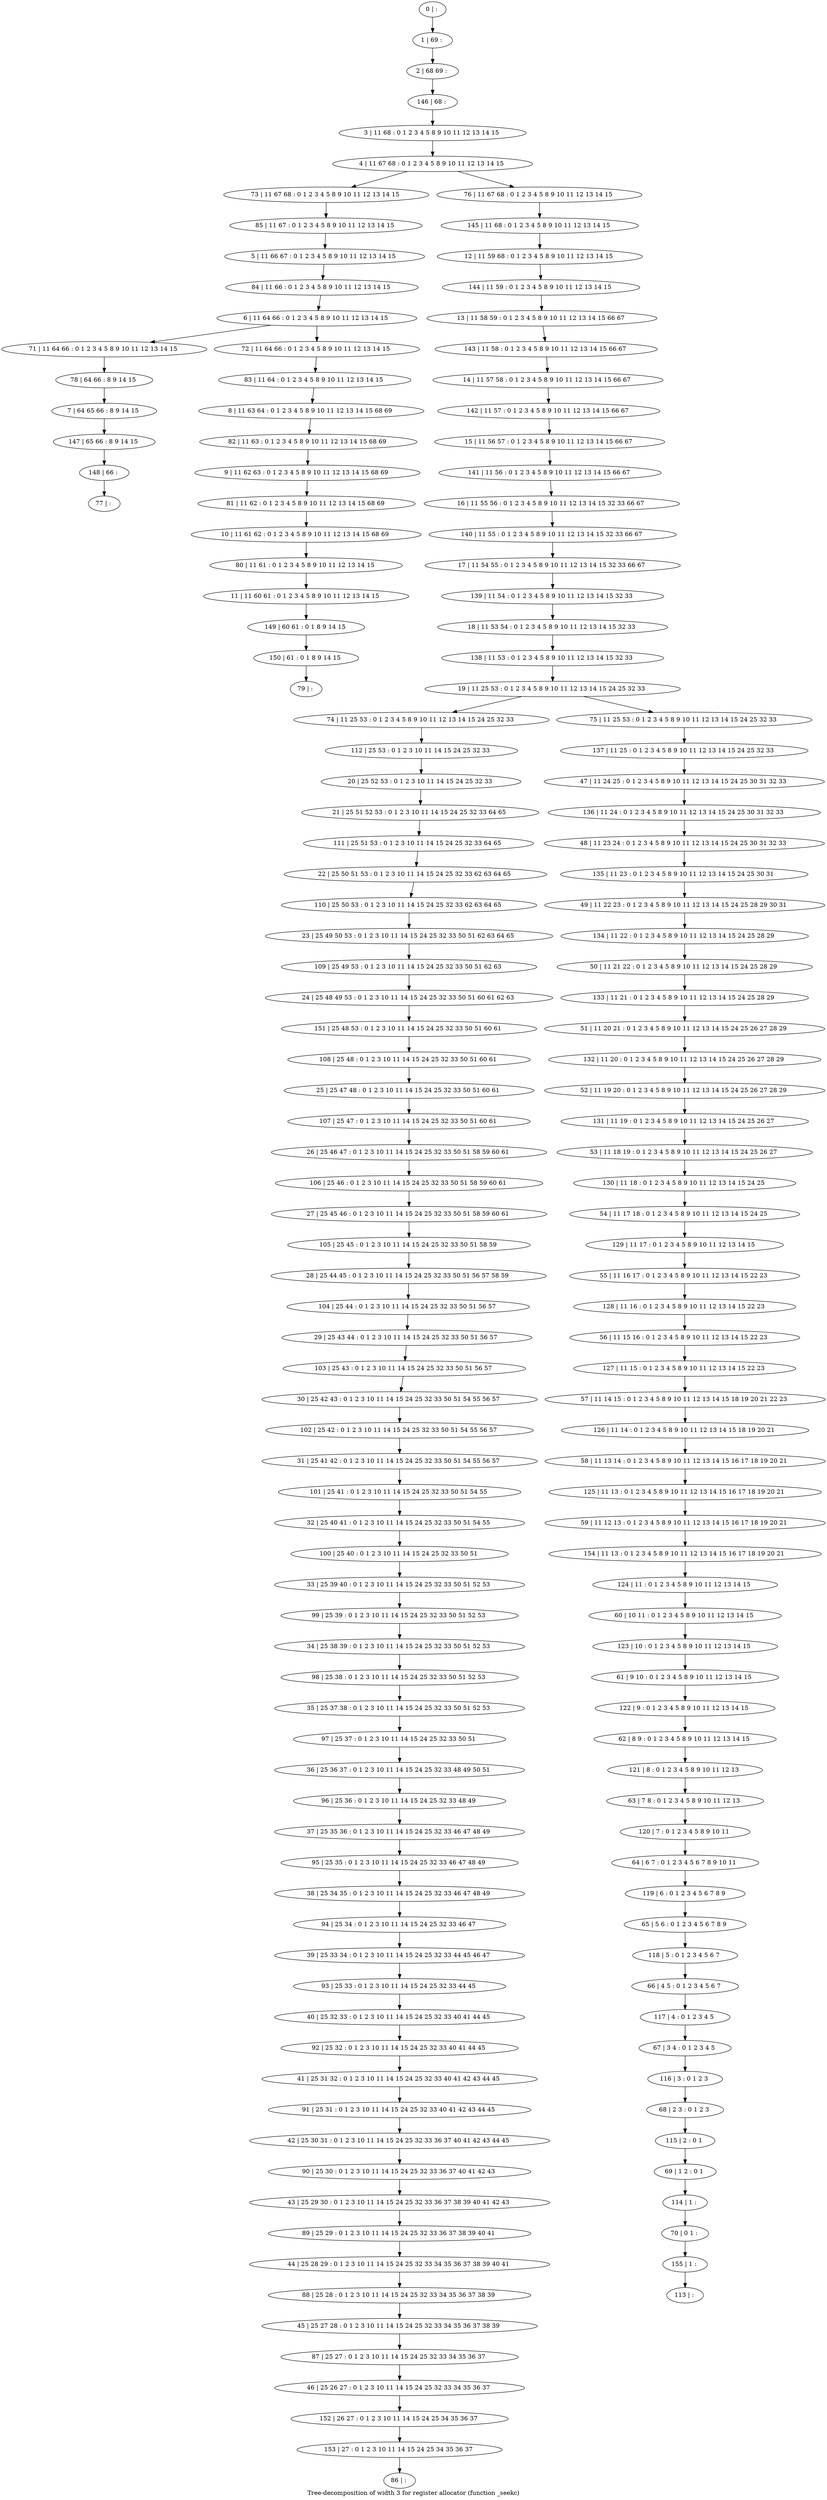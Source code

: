 digraph G {
graph [label="Tree-decomposition of width 3 for register allocator (function _seekc)"]
0[label="0 | : "];
1[label="1 | 69 : "];
2[label="2 | 68 69 : "];
3[label="3 | 11 68 : 0 1 2 3 4 5 8 9 10 11 12 13 14 15 "];
4[label="4 | 11 67 68 : 0 1 2 3 4 5 8 9 10 11 12 13 14 15 "];
5[label="5 | 11 66 67 : 0 1 2 3 4 5 8 9 10 11 12 13 14 15 "];
6[label="6 | 11 64 66 : 0 1 2 3 4 5 8 9 10 11 12 13 14 15 "];
7[label="7 | 64 65 66 : 8 9 14 15 "];
8[label="8 | 11 63 64 : 0 1 2 3 4 5 8 9 10 11 12 13 14 15 68 69 "];
9[label="9 | 11 62 63 : 0 1 2 3 4 5 8 9 10 11 12 13 14 15 68 69 "];
10[label="10 | 11 61 62 : 0 1 2 3 4 5 8 9 10 11 12 13 14 15 68 69 "];
11[label="11 | 11 60 61 : 0 1 2 3 4 5 8 9 10 11 12 13 14 15 "];
12[label="12 | 11 59 68 : 0 1 2 3 4 5 8 9 10 11 12 13 14 15 "];
13[label="13 | 11 58 59 : 0 1 2 3 4 5 8 9 10 11 12 13 14 15 66 67 "];
14[label="14 | 11 57 58 : 0 1 2 3 4 5 8 9 10 11 12 13 14 15 66 67 "];
15[label="15 | 11 56 57 : 0 1 2 3 4 5 8 9 10 11 12 13 14 15 66 67 "];
16[label="16 | 11 55 56 : 0 1 2 3 4 5 8 9 10 11 12 13 14 15 32 33 66 67 "];
17[label="17 | 11 54 55 : 0 1 2 3 4 5 8 9 10 11 12 13 14 15 32 33 66 67 "];
18[label="18 | 11 53 54 : 0 1 2 3 4 5 8 9 10 11 12 13 14 15 32 33 "];
19[label="19 | 11 25 53 : 0 1 2 3 4 5 8 9 10 11 12 13 14 15 24 25 32 33 "];
20[label="20 | 25 52 53 : 0 1 2 3 10 11 14 15 24 25 32 33 "];
21[label="21 | 25 51 52 53 : 0 1 2 3 10 11 14 15 24 25 32 33 64 65 "];
22[label="22 | 25 50 51 53 : 0 1 2 3 10 11 14 15 24 25 32 33 62 63 64 65 "];
23[label="23 | 25 49 50 53 : 0 1 2 3 10 11 14 15 24 25 32 33 50 51 62 63 64 65 "];
24[label="24 | 25 48 49 53 : 0 1 2 3 10 11 14 15 24 25 32 33 50 51 60 61 62 63 "];
25[label="25 | 25 47 48 : 0 1 2 3 10 11 14 15 24 25 32 33 50 51 60 61 "];
26[label="26 | 25 46 47 : 0 1 2 3 10 11 14 15 24 25 32 33 50 51 58 59 60 61 "];
27[label="27 | 25 45 46 : 0 1 2 3 10 11 14 15 24 25 32 33 50 51 58 59 60 61 "];
28[label="28 | 25 44 45 : 0 1 2 3 10 11 14 15 24 25 32 33 50 51 56 57 58 59 "];
29[label="29 | 25 43 44 : 0 1 2 3 10 11 14 15 24 25 32 33 50 51 56 57 "];
30[label="30 | 25 42 43 : 0 1 2 3 10 11 14 15 24 25 32 33 50 51 54 55 56 57 "];
31[label="31 | 25 41 42 : 0 1 2 3 10 11 14 15 24 25 32 33 50 51 54 55 56 57 "];
32[label="32 | 25 40 41 : 0 1 2 3 10 11 14 15 24 25 32 33 50 51 54 55 "];
33[label="33 | 25 39 40 : 0 1 2 3 10 11 14 15 24 25 32 33 50 51 52 53 "];
34[label="34 | 25 38 39 : 0 1 2 3 10 11 14 15 24 25 32 33 50 51 52 53 "];
35[label="35 | 25 37 38 : 0 1 2 3 10 11 14 15 24 25 32 33 50 51 52 53 "];
36[label="36 | 25 36 37 : 0 1 2 3 10 11 14 15 24 25 32 33 48 49 50 51 "];
37[label="37 | 25 35 36 : 0 1 2 3 10 11 14 15 24 25 32 33 46 47 48 49 "];
38[label="38 | 25 34 35 : 0 1 2 3 10 11 14 15 24 25 32 33 46 47 48 49 "];
39[label="39 | 25 33 34 : 0 1 2 3 10 11 14 15 24 25 32 33 44 45 46 47 "];
40[label="40 | 25 32 33 : 0 1 2 3 10 11 14 15 24 25 32 33 40 41 44 45 "];
41[label="41 | 25 31 32 : 0 1 2 3 10 11 14 15 24 25 32 33 40 41 42 43 44 45 "];
42[label="42 | 25 30 31 : 0 1 2 3 10 11 14 15 24 25 32 33 36 37 40 41 42 43 44 45 "];
43[label="43 | 25 29 30 : 0 1 2 3 10 11 14 15 24 25 32 33 36 37 38 39 40 41 42 43 "];
44[label="44 | 25 28 29 : 0 1 2 3 10 11 14 15 24 25 32 33 34 35 36 37 38 39 40 41 "];
45[label="45 | 25 27 28 : 0 1 2 3 10 11 14 15 24 25 32 33 34 35 36 37 38 39 "];
46[label="46 | 25 26 27 : 0 1 2 3 10 11 14 15 24 25 32 33 34 35 36 37 "];
47[label="47 | 11 24 25 : 0 1 2 3 4 5 8 9 10 11 12 13 14 15 24 25 30 31 32 33 "];
48[label="48 | 11 23 24 : 0 1 2 3 4 5 8 9 10 11 12 13 14 15 24 25 30 31 32 33 "];
49[label="49 | 11 22 23 : 0 1 2 3 4 5 8 9 10 11 12 13 14 15 24 25 28 29 30 31 "];
50[label="50 | 11 21 22 : 0 1 2 3 4 5 8 9 10 11 12 13 14 15 24 25 28 29 "];
51[label="51 | 11 20 21 : 0 1 2 3 4 5 8 9 10 11 12 13 14 15 24 25 26 27 28 29 "];
52[label="52 | 11 19 20 : 0 1 2 3 4 5 8 9 10 11 12 13 14 15 24 25 26 27 28 29 "];
53[label="53 | 11 18 19 : 0 1 2 3 4 5 8 9 10 11 12 13 14 15 24 25 26 27 "];
54[label="54 | 11 17 18 : 0 1 2 3 4 5 8 9 10 11 12 13 14 15 24 25 "];
55[label="55 | 11 16 17 : 0 1 2 3 4 5 8 9 10 11 12 13 14 15 22 23 "];
56[label="56 | 11 15 16 : 0 1 2 3 4 5 8 9 10 11 12 13 14 15 22 23 "];
57[label="57 | 11 14 15 : 0 1 2 3 4 5 8 9 10 11 12 13 14 15 18 19 20 21 22 23 "];
58[label="58 | 11 13 14 : 0 1 2 3 4 5 8 9 10 11 12 13 14 15 16 17 18 19 20 21 "];
59[label="59 | 11 12 13 : 0 1 2 3 4 5 8 9 10 11 12 13 14 15 16 17 18 19 20 21 "];
60[label="60 | 10 11 : 0 1 2 3 4 5 8 9 10 11 12 13 14 15 "];
61[label="61 | 9 10 : 0 1 2 3 4 5 8 9 10 11 12 13 14 15 "];
62[label="62 | 8 9 : 0 1 2 3 4 5 8 9 10 11 12 13 14 15 "];
63[label="63 | 7 8 : 0 1 2 3 4 5 8 9 10 11 12 13 "];
64[label="64 | 6 7 : 0 1 2 3 4 5 6 7 8 9 10 11 "];
65[label="65 | 5 6 : 0 1 2 3 4 5 6 7 8 9 "];
66[label="66 | 4 5 : 0 1 2 3 4 5 6 7 "];
67[label="67 | 3 4 : 0 1 2 3 4 5 "];
68[label="68 | 2 3 : 0 1 2 3 "];
69[label="69 | 1 2 : 0 1 "];
70[label="70 | 0 1 : "];
71[label="71 | 11 64 66 : 0 1 2 3 4 5 8 9 10 11 12 13 14 15 "];
72[label="72 | 11 64 66 : 0 1 2 3 4 5 8 9 10 11 12 13 14 15 "];
73[label="73 | 11 67 68 : 0 1 2 3 4 5 8 9 10 11 12 13 14 15 "];
74[label="74 | 11 25 53 : 0 1 2 3 4 5 8 9 10 11 12 13 14 15 24 25 32 33 "];
75[label="75 | 11 25 53 : 0 1 2 3 4 5 8 9 10 11 12 13 14 15 24 25 32 33 "];
76[label="76 | 11 67 68 : 0 1 2 3 4 5 8 9 10 11 12 13 14 15 "];
77[label="77 | : "];
78[label="78 | 64 66 : 8 9 14 15 "];
79[label="79 | : "];
80[label="80 | 11 61 : 0 1 2 3 4 5 8 9 10 11 12 13 14 15 "];
81[label="81 | 11 62 : 0 1 2 3 4 5 8 9 10 11 12 13 14 15 68 69 "];
82[label="82 | 11 63 : 0 1 2 3 4 5 8 9 10 11 12 13 14 15 68 69 "];
83[label="83 | 11 64 : 0 1 2 3 4 5 8 9 10 11 12 13 14 15 "];
84[label="84 | 11 66 : 0 1 2 3 4 5 8 9 10 11 12 13 14 15 "];
85[label="85 | 11 67 : 0 1 2 3 4 5 8 9 10 11 12 13 14 15 "];
86[label="86 | : "];
87[label="87 | 25 27 : 0 1 2 3 10 11 14 15 24 25 32 33 34 35 36 37 "];
88[label="88 | 25 28 : 0 1 2 3 10 11 14 15 24 25 32 33 34 35 36 37 38 39 "];
89[label="89 | 25 29 : 0 1 2 3 10 11 14 15 24 25 32 33 36 37 38 39 40 41 "];
90[label="90 | 25 30 : 0 1 2 3 10 11 14 15 24 25 32 33 36 37 40 41 42 43 "];
91[label="91 | 25 31 : 0 1 2 3 10 11 14 15 24 25 32 33 40 41 42 43 44 45 "];
92[label="92 | 25 32 : 0 1 2 3 10 11 14 15 24 25 32 33 40 41 44 45 "];
93[label="93 | 25 33 : 0 1 2 3 10 11 14 15 24 25 32 33 44 45 "];
94[label="94 | 25 34 : 0 1 2 3 10 11 14 15 24 25 32 33 46 47 "];
95[label="95 | 25 35 : 0 1 2 3 10 11 14 15 24 25 32 33 46 47 48 49 "];
96[label="96 | 25 36 : 0 1 2 3 10 11 14 15 24 25 32 33 48 49 "];
97[label="97 | 25 37 : 0 1 2 3 10 11 14 15 24 25 32 33 50 51 "];
98[label="98 | 25 38 : 0 1 2 3 10 11 14 15 24 25 32 33 50 51 52 53 "];
99[label="99 | 25 39 : 0 1 2 3 10 11 14 15 24 25 32 33 50 51 52 53 "];
100[label="100 | 25 40 : 0 1 2 3 10 11 14 15 24 25 32 33 50 51 "];
101[label="101 | 25 41 : 0 1 2 3 10 11 14 15 24 25 32 33 50 51 54 55 "];
102[label="102 | 25 42 : 0 1 2 3 10 11 14 15 24 25 32 33 50 51 54 55 56 57 "];
103[label="103 | 25 43 : 0 1 2 3 10 11 14 15 24 25 32 33 50 51 56 57 "];
104[label="104 | 25 44 : 0 1 2 3 10 11 14 15 24 25 32 33 50 51 56 57 "];
105[label="105 | 25 45 : 0 1 2 3 10 11 14 15 24 25 32 33 50 51 58 59 "];
106[label="106 | 25 46 : 0 1 2 3 10 11 14 15 24 25 32 33 50 51 58 59 60 61 "];
107[label="107 | 25 47 : 0 1 2 3 10 11 14 15 24 25 32 33 50 51 60 61 "];
108[label="108 | 25 48 : 0 1 2 3 10 11 14 15 24 25 32 33 50 51 60 61 "];
109[label="109 | 25 49 53 : 0 1 2 3 10 11 14 15 24 25 32 33 50 51 62 63 "];
110[label="110 | 25 50 53 : 0 1 2 3 10 11 14 15 24 25 32 33 62 63 64 65 "];
111[label="111 | 25 51 53 : 0 1 2 3 10 11 14 15 24 25 32 33 64 65 "];
112[label="112 | 25 53 : 0 1 2 3 10 11 14 15 24 25 32 33 "];
113[label="113 | : "];
114[label="114 | 1 : "];
115[label="115 | 2 : 0 1 "];
116[label="116 | 3 : 0 1 2 3 "];
117[label="117 | 4 : 0 1 2 3 4 5 "];
118[label="118 | 5 : 0 1 2 3 4 5 6 7 "];
119[label="119 | 6 : 0 1 2 3 4 5 6 7 8 9 "];
120[label="120 | 7 : 0 1 2 3 4 5 8 9 10 11 "];
121[label="121 | 8 : 0 1 2 3 4 5 8 9 10 11 12 13 "];
122[label="122 | 9 : 0 1 2 3 4 5 8 9 10 11 12 13 14 15 "];
123[label="123 | 10 : 0 1 2 3 4 5 8 9 10 11 12 13 14 15 "];
124[label="124 | 11 : 0 1 2 3 4 5 8 9 10 11 12 13 14 15 "];
125[label="125 | 11 13 : 0 1 2 3 4 5 8 9 10 11 12 13 14 15 16 17 18 19 20 21 "];
126[label="126 | 11 14 : 0 1 2 3 4 5 8 9 10 11 12 13 14 15 18 19 20 21 "];
127[label="127 | 11 15 : 0 1 2 3 4 5 8 9 10 11 12 13 14 15 22 23 "];
128[label="128 | 11 16 : 0 1 2 3 4 5 8 9 10 11 12 13 14 15 22 23 "];
129[label="129 | 11 17 : 0 1 2 3 4 5 8 9 10 11 12 13 14 15 "];
130[label="130 | 11 18 : 0 1 2 3 4 5 8 9 10 11 12 13 14 15 24 25 "];
131[label="131 | 11 19 : 0 1 2 3 4 5 8 9 10 11 12 13 14 15 24 25 26 27 "];
132[label="132 | 11 20 : 0 1 2 3 4 5 8 9 10 11 12 13 14 15 24 25 26 27 28 29 "];
133[label="133 | 11 21 : 0 1 2 3 4 5 8 9 10 11 12 13 14 15 24 25 28 29 "];
134[label="134 | 11 22 : 0 1 2 3 4 5 8 9 10 11 12 13 14 15 24 25 28 29 "];
135[label="135 | 11 23 : 0 1 2 3 4 5 8 9 10 11 12 13 14 15 24 25 30 31 "];
136[label="136 | 11 24 : 0 1 2 3 4 5 8 9 10 11 12 13 14 15 24 25 30 31 32 33 "];
137[label="137 | 11 25 : 0 1 2 3 4 5 8 9 10 11 12 13 14 15 24 25 32 33 "];
138[label="138 | 11 53 : 0 1 2 3 4 5 8 9 10 11 12 13 14 15 32 33 "];
139[label="139 | 11 54 : 0 1 2 3 4 5 8 9 10 11 12 13 14 15 32 33 "];
140[label="140 | 11 55 : 0 1 2 3 4 5 8 9 10 11 12 13 14 15 32 33 66 67 "];
141[label="141 | 11 56 : 0 1 2 3 4 5 8 9 10 11 12 13 14 15 66 67 "];
142[label="142 | 11 57 : 0 1 2 3 4 5 8 9 10 11 12 13 14 15 66 67 "];
143[label="143 | 11 58 : 0 1 2 3 4 5 8 9 10 11 12 13 14 15 66 67 "];
144[label="144 | 11 59 : 0 1 2 3 4 5 8 9 10 11 12 13 14 15 "];
145[label="145 | 11 68 : 0 1 2 3 4 5 8 9 10 11 12 13 14 15 "];
146[label="146 | 68 : "];
147[label="147 | 65 66 : 8 9 14 15 "];
148[label="148 | 66 : "];
149[label="149 | 60 61 : 0 1 8 9 14 15 "];
150[label="150 | 61 : 0 1 8 9 14 15 "];
151[label="151 | 25 48 53 : 0 1 2 3 10 11 14 15 24 25 32 33 50 51 60 61 "];
152[label="152 | 26 27 : 0 1 2 3 10 11 14 15 24 25 34 35 36 37 "];
153[label="153 | 27 : 0 1 2 3 10 11 14 15 24 25 34 35 36 37 "];
154[label="154 | 11 13 : 0 1 2 3 4 5 8 9 10 11 12 13 14 15 16 17 18 19 20 21 "];
155[label="155 | 1 : "];
0->1 ;
1->2 ;
3->4 ;
20->21 ;
6->71 ;
6->72 ;
4->73 ;
19->74 ;
19->75 ;
4->76 ;
78->7 ;
71->78 ;
80->11 ;
10->80 ;
81->10 ;
9->81 ;
82->9 ;
8->82 ;
83->8 ;
72->83 ;
84->6 ;
5->84 ;
85->5 ;
73->85 ;
87->46 ;
45->87 ;
88->45 ;
44->88 ;
89->44 ;
43->89 ;
90->43 ;
42->90 ;
91->42 ;
41->91 ;
92->41 ;
40->92 ;
93->40 ;
39->93 ;
94->39 ;
38->94 ;
95->38 ;
37->95 ;
96->37 ;
36->96 ;
97->36 ;
35->97 ;
98->35 ;
34->98 ;
99->34 ;
33->99 ;
100->33 ;
32->100 ;
101->32 ;
31->101 ;
102->31 ;
30->102 ;
103->30 ;
29->103 ;
104->29 ;
28->104 ;
105->28 ;
27->105 ;
106->27 ;
26->106 ;
107->26 ;
25->107 ;
108->25 ;
109->24 ;
23->109 ;
110->23 ;
22->110 ;
111->22 ;
21->111 ;
112->20 ;
74->112 ;
114->70 ;
69->114 ;
115->69 ;
68->115 ;
116->68 ;
67->116 ;
117->67 ;
66->117 ;
118->66 ;
65->118 ;
119->65 ;
64->119 ;
120->64 ;
63->120 ;
121->63 ;
62->121 ;
122->62 ;
61->122 ;
123->61 ;
60->123 ;
124->60 ;
125->59 ;
58->125 ;
126->58 ;
57->126 ;
127->57 ;
56->127 ;
128->56 ;
55->128 ;
129->55 ;
54->129 ;
130->54 ;
53->130 ;
131->53 ;
52->131 ;
132->52 ;
51->132 ;
133->51 ;
50->133 ;
134->50 ;
49->134 ;
135->49 ;
48->135 ;
136->48 ;
47->136 ;
137->47 ;
75->137 ;
138->19 ;
18->138 ;
139->18 ;
17->139 ;
140->17 ;
16->140 ;
141->16 ;
15->141 ;
142->15 ;
14->142 ;
143->14 ;
13->143 ;
144->13 ;
12->144 ;
145->12 ;
76->145 ;
146->3 ;
2->146 ;
7->147 ;
148->77 ;
147->148 ;
11->149 ;
150->79 ;
149->150 ;
151->108 ;
24->151 ;
46->152 ;
153->86 ;
152->153 ;
154->124 ;
59->154 ;
155->113 ;
70->155 ;
}
